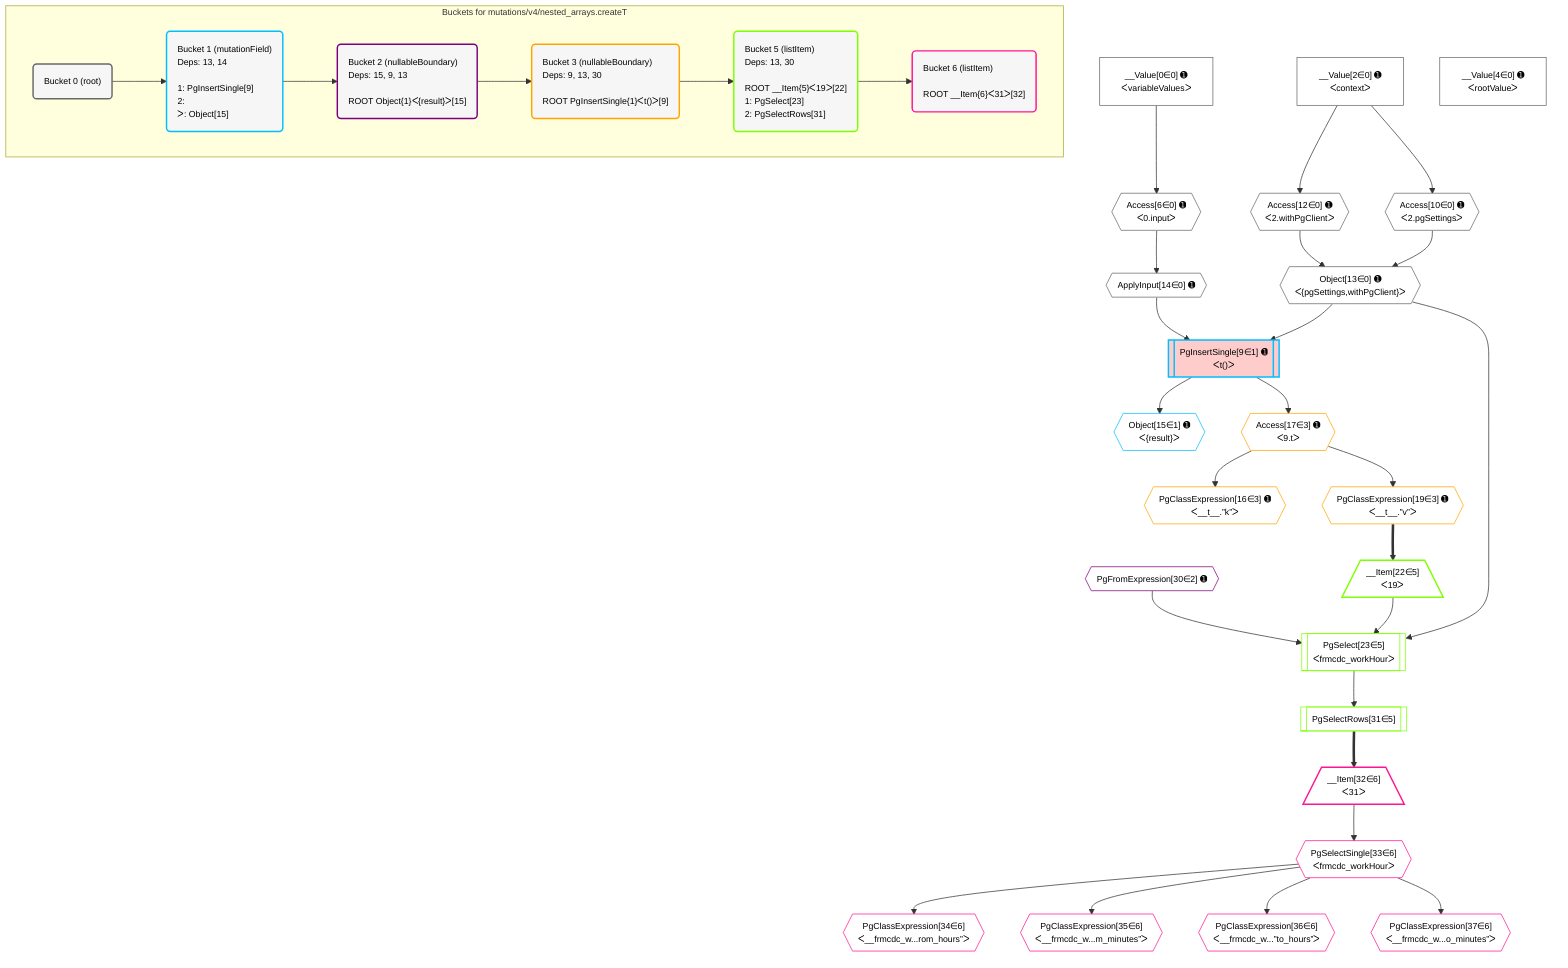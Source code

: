 %%{init: {'themeVariables': { 'fontSize': '12px'}}}%%
graph TD
    classDef path fill:#eee,stroke:#000,color:#000
    classDef plan fill:#fff,stroke-width:1px,color:#000
    classDef itemplan fill:#fff,stroke-width:2px,color:#000
    classDef unbatchedplan fill:#dff,stroke-width:1px,color:#000
    classDef sideeffectplan fill:#fcc,stroke-width:2px,color:#000
    classDef bucket fill:#f6f6f6,color:#000,stroke-width:2px,text-align:left

    subgraph "Buckets for mutations/v4/nested_arrays.createT"
    Bucket0("Bucket 0 (root)"):::bucket
    Bucket1("Bucket 1 (mutationField)<br />Deps: 13, 14<br /><br />1: PgInsertSingle[9]<br />2: <br />ᐳ: Object[15]"):::bucket
    Bucket2("Bucket 2 (nullableBoundary)<br />Deps: 15, 9, 13<br /><br />ROOT Object{1}ᐸ{result}ᐳ[15]"):::bucket
    Bucket3("Bucket 3 (nullableBoundary)<br />Deps: 9, 13, 30<br /><br />ROOT PgInsertSingle{1}ᐸt()ᐳ[9]"):::bucket
    Bucket5("Bucket 5 (listItem)<br />Deps: 13, 30<br /><br />ROOT __Item{5}ᐸ19ᐳ[22]<br />1: PgSelect[23]<br />2: PgSelectRows[31]"):::bucket
    Bucket6("Bucket 6 (listItem)<br /><br />ROOT __Item{6}ᐸ31ᐳ[32]"):::bucket
    end
    Bucket0 --> Bucket1
    Bucket1 --> Bucket2
    Bucket2 --> Bucket3
    Bucket3 --> Bucket5
    Bucket5 --> Bucket6

    %% plan dependencies
    Object13{{"Object[13∈0] ➊<br />ᐸ{pgSettings,withPgClient}ᐳ"}}:::plan
    Access10{{"Access[10∈0] ➊<br />ᐸ2.pgSettingsᐳ"}}:::plan
    Access12{{"Access[12∈0] ➊<br />ᐸ2.withPgClientᐳ"}}:::plan
    Access10 & Access12 --> Object13
    Access6{{"Access[6∈0] ➊<br />ᐸ0.inputᐳ"}}:::plan
    __Value0["__Value[0∈0] ➊<br />ᐸvariableValuesᐳ"]:::plan
    __Value0 --> Access6
    __Value2["__Value[2∈0] ➊<br />ᐸcontextᐳ"]:::plan
    __Value2 --> Access10
    __Value2 --> Access12
    ApplyInput14{{"ApplyInput[14∈0] ➊"}}:::plan
    Access6 --> ApplyInput14
    __Value4["__Value[4∈0] ➊<br />ᐸrootValueᐳ"]:::plan
    PgInsertSingle9[["PgInsertSingle[9∈1] ➊<br />ᐸt()ᐳ"]]:::sideeffectplan
    Object13 & ApplyInput14 --> PgInsertSingle9
    Object15{{"Object[15∈1] ➊<br />ᐸ{result}ᐳ"}}:::plan
    PgInsertSingle9 --> Object15
    PgFromExpression30{{"PgFromExpression[30∈2] ➊"}}:::plan
    PgClassExpression16{{"PgClassExpression[16∈3] ➊<br />ᐸ__t__.”k”ᐳ"}}:::plan
    Access17{{"Access[17∈3] ➊<br />ᐸ9.tᐳ"}}:::plan
    Access17 --> PgClassExpression16
    PgInsertSingle9 --> Access17
    PgClassExpression19{{"PgClassExpression[19∈3] ➊<br />ᐸ__t__.”v”ᐳ"}}:::plan
    Access17 --> PgClassExpression19
    PgSelect23[["PgSelect[23∈5]<br />ᐸfrmcdc_workHourᐳ"]]:::plan
    __Item22[/"__Item[22∈5]<br />ᐸ19ᐳ"\]:::itemplan
    Object13 & __Item22 & PgFromExpression30 --> PgSelect23
    PgClassExpression19 ==> __Item22
    PgSelectRows31[["PgSelectRows[31∈5]"]]:::plan
    PgSelect23 --> PgSelectRows31
    __Item32[/"__Item[32∈6]<br />ᐸ31ᐳ"\]:::itemplan
    PgSelectRows31 ==> __Item32
    PgSelectSingle33{{"PgSelectSingle[33∈6]<br />ᐸfrmcdc_workHourᐳ"}}:::plan
    __Item32 --> PgSelectSingle33
    PgClassExpression34{{"PgClassExpression[34∈6]<br />ᐸ__frmcdc_w...rom_hours”ᐳ"}}:::plan
    PgSelectSingle33 --> PgClassExpression34
    PgClassExpression35{{"PgClassExpression[35∈6]<br />ᐸ__frmcdc_w...m_minutes”ᐳ"}}:::plan
    PgSelectSingle33 --> PgClassExpression35
    PgClassExpression36{{"PgClassExpression[36∈6]<br />ᐸ__frmcdc_w...”to_hours”ᐳ"}}:::plan
    PgSelectSingle33 --> PgClassExpression36
    PgClassExpression37{{"PgClassExpression[37∈6]<br />ᐸ__frmcdc_w...o_minutes”ᐳ"}}:::plan
    PgSelectSingle33 --> PgClassExpression37

    %% define steps
    classDef bucket0 stroke:#696969
    class Bucket0,__Value0,__Value2,__Value4,Access6,Access10,Access12,Object13,ApplyInput14 bucket0
    classDef bucket1 stroke:#00bfff
    class Bucket1,PgInsertSingle9,Object15 bucket1
    classDef bucket2 stroke:#7f007f
    class Bucket2,PgFromExpression30 bucket2
    classDef bucket3 stroke:#ffa500
    class Bucket3,PgClassExpression16,Access17,PgClassExpression19 bucket3
    classDef bucket5 stroke:#7fff00
    class Bucket5,__Item22,PgSelect23,PgSelectRows31 bucket5
    classDef bucket6 stroke:#ff1493
    class Bucket6,__Item32,PgSelectSingle33,PgClassExpression34,PgClassExpression35,PgClassExpression36,PgClassExpression37 bucket6